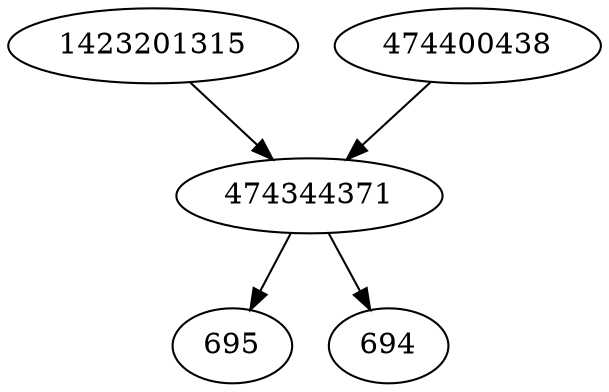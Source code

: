 strict digraph  {
1423201315;
695;
474344371;
474400438;
694;
1423201315 -> 474344371;
474344371 -> 694;
474344371 -> 695;
474400438 -> 474344371;
}
